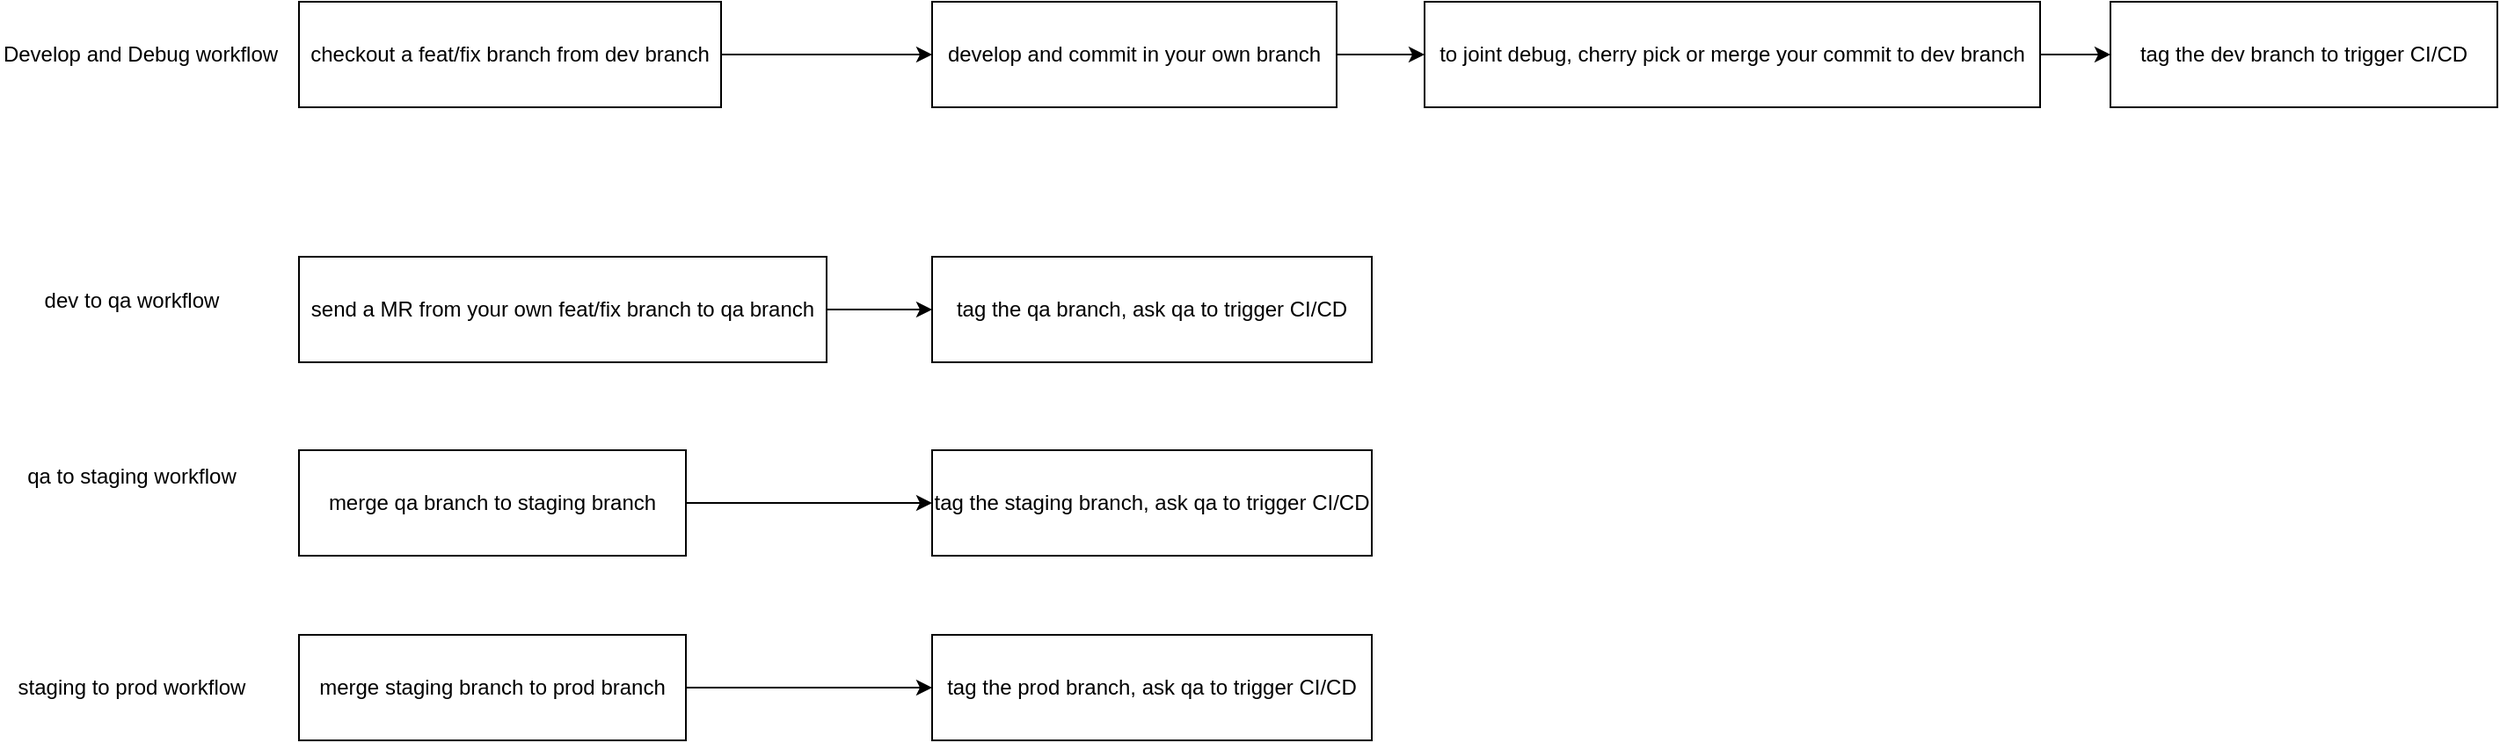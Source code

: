 <mxfile version="21.6.8" type="device">
  <diagram name="Page-1" id="mRfwKAXrHQeUvMGXdLED">
    <mxGraphModel dx="1912" dy="999" grid="1" gridSize="10" guides="1" tooltips="1" connect="1" arrows="1" fold="1" page="1" pageScale="1" pageWidth="850" pageHeight="1100" math="0" shadow="0">
      <root>
        <mxCell id="0" />
        <mxCell id="1" parent="0" />
        <mxCell id="JlXzRQo7O29RE9u2M4sX-1" value="Develop and Debug workflow" style="text;html=1;strokeColor=none;fillColor=none;align=center;verticalAlign=middle;whiteSpace=wrap;rounded=0;" vertex="1" parent="1">
          <mxGeometry x="70" y="170" width="160" height="30" as="geometry" />
        </mxCell>
        <mxCell id="JlXzRQo7O29RE9u2M4sX-9" value="" style="edgeStyle=orthogonalEdgeStyle;rounded=0;orthogonalLoop=1;jettySize=auto;html=1;" edge="1" parent="1" source="JlXzRQo7O29RE9u2M4sX-2" target="JlXzRQo7O29RE9u2M4sX-3">
          <mxGeometry relative="1" as="geometry" />
        </mxCell>
        <mxCell id="JlXzRQo7O29RE9u2M4sX-2" value="checkout a feat/fix branch from dev branch" style="rounded=0;whiteSpace=wrap;html=1;" vertex="1" parent="1">
          <mxGeometry x="240" y="155" width="240" height="60" as="geometry" />
        </mxCell>
        <mxCell id="JlXzRQo7O29RE9u2M4sX-10" value="" style="edgeStyle=orthogonalEdgeStyle;rounded=0;orthogonalLoop=1;jettySize=auto;html=1;" edge="1" parent="1" source="JlXzRQo7O29RE9u2M4sX-3" target="JlXzRQo7O29RE9u2M4sX-5">
          <mxGeometry relative="1" as="geometry" />
        </mxCell>
        <mxCell id="JlXzRQo7O29RE9u2M4sX-3" value="develop and commit in your own branch" style="rounded=0;whiteSpace=wrap;html=1;" vertex="1" parent="1">
          <mxGeometry x="600" y="155" width="230" height="60" as="geometry" />
        </mxCell>
        <mxCell id="JlXzRQo7O29RE9u2M4sX-11" value="" style="edgeStyle=orthogonalEdgeStyle;rounded=0;orthogonalLoop=1;jettySize=auto;html=1;" edge="1" parent="1" source="JlXzRQo7O29RE9u2M4sX-5" target="JlXzRQo7O29RE9u2M4sX-6">
          <mxGeometry relative="1" as="geometry" />
        </mxCell>
        <mxCell id="JlXzRQo7O29RE9u2M4sX-5" value="to joint debug, cherry pick or merge your commit to dev branch" style="rounded=0;whiteSpace=wrap;html=1;" vertex="1" parent="1">
          <mxGeometry x="880" y="155" width="350" height="60" as="geometry" />
        </mxCell>
        <mxCell id="JlXzRQo7O29RE9u2M4sX-6" value="tag the dev branch to trigger CI/CD" style="rounded=0;whiteSpace=wrap;html=1;" vertex="1" parent="1">
          <mxGeometry x="1270" y="155" width="220" height="60" as="geometry" />
        </mxCell>
        <mxCell id="JlXzRQo7O29RE9u2M4sX-7" value="dev to qa workflow" style="text;html=1;strokeColor=none;fillColor=none;align=center;verticalAlign=middle;whiteSpace=wrap;rounded=0;" vertex="1" parent="1">
          <mxGeometry x="70" y="310" width="150" height="30" as="geometry" />
        </mxCell>
        <mxCell id="JlXzRQo7O29RE9u2M4sX-20" value="" style="edgeStyle=orthogonalEdgeStyle;rounded=0;orthogonalLoop=1;jettySize=auto;html=1;" edge="1" parent="1" source="JlXzRQo7O29RE9u2M4sX-8" target="JlXzRQo7O29RE9u2M4sX-12">
          <mxGeometry relative="1" as="geometry" />
        </mxCell>
        <mxCell id="JlXzRQo7O29RE9u2M4sX-8" value="send a MR from your own feat/fix branch to qa branch" style="rounded=0;whiteSpace=wrap;html=1;" vertex="1" parent="1">
          <mxGeometry x="240" y="300" width="300" height="60" as="geometry" />
        </mxCell>
        <mxCell id="JlXzRQo7O29RE9u2M4sX-12" value="tag the qa branch, ask qa to trigger CI/CD" style="rounded=0;whiteSpace=wrap;html=1;" vertex="1" parent="1">
          <mxGeometry x="600" y="300" width="250" height="60" as="geometry" />
        </mxCell>
        <mxCell id="JlXzRQo7O29RE9u2M4sX-13" value="qa to staging workflow" style="text;html=1;strokeColor=none;fillColor=none;align=center;verticalAlign=middle;whiteSpace=wrap;rounded=0;" vertex="1" parent="1">
          <mxGeometry x="75" y="410" width="140" height="30" as="geometry" />
        </mxCell>
        <mxCell id="JlXzRQo7O29RE9u2M4sX-21" value="" style="edgeStyle=orthogonalEdgeStyle;rounded=0;orthogonalLoop=1;jettySize=auto;html=1;" edge="1" parent="1" source="JlXzRQo7O29RE9u2M4sX-14" target="JlXzRQo7O29RE9u2M4sX-15">
          <mxGeometry relative="1" as="geometry" />
        </mxCell>
        <mxCell id="JlXzRQo7O29RE9u2M4sX-14" value="merge qa branch to staging branch" style="rounded=0;whiteSpace=wrap;html=1;" vertex="1" parent="1">
          <mxGeometry x="240" y="410" width="220" height="60" as="geometry" />
        </mxCell>
        <mxCell id="JlXzRQo7O29RE9u2M4sX-15" value="tag the staging branch, ask qa to trigger CI/CD" style="rounded=0;whiteSpace=wrap;html=1;" vertex="1" parent="1">
          <mxGeometry x="600" y="410" width="250" height="60" as="geometry" />
        </mxCell>
        <mxCell id="JlXzRQo7O29RE9u2M4sX-16" value="staging to prod workflow" style="text;html=1;strokeColor=none;fillColor=none;align=center;verticalAlign=middle;whiteSpace=wrap;rounded=0;" vertex="1" parent="1">
          <mxGeometry x="75" y="530" width="140" height="30" as="geometry" />
        </mxCell>
        <mxCell id="JlXzRQo7O29RE9u2M4sX-22" value="" style="edgeStyle=orthogonalEdgeStyle;rounded=0;orthogonalLoop=1;jettySize=auto;html=1;" edge="1" parent="1" source="JlXzRQo7O29RE9u2M4sX-17" target="JlXzRQo7O29RE9u2M4sX-19">
          <mxGeometry relative="1" as="geometry" />
        </mxCell>
        <mxCell id="JlXzRQo7O29RE9u2M4sX-17" value="merge staging branch to prod branch" style="rounded=0;whiteSpace=wrap;html=1;" vertex="1" parent="1">
          <mxGeometry x="240" y="515" width="220" height="60" as="geometry" />
        </mxCell>
        <mxCell id="JlXzRQo7O29RE9u2M4sX-19" value="tag the prod branch, ask qa to trigger CI/CD" style="rounded=0;whiteSpace=wrap;html=1;" vertex="1" parent="1">
          <mxGeometry x="600" y="515" width="250" height="60" as="geometry" />
        </mxCell>
      </root>
    </mxGraphModel>
  </diagram>
</mxfile>
